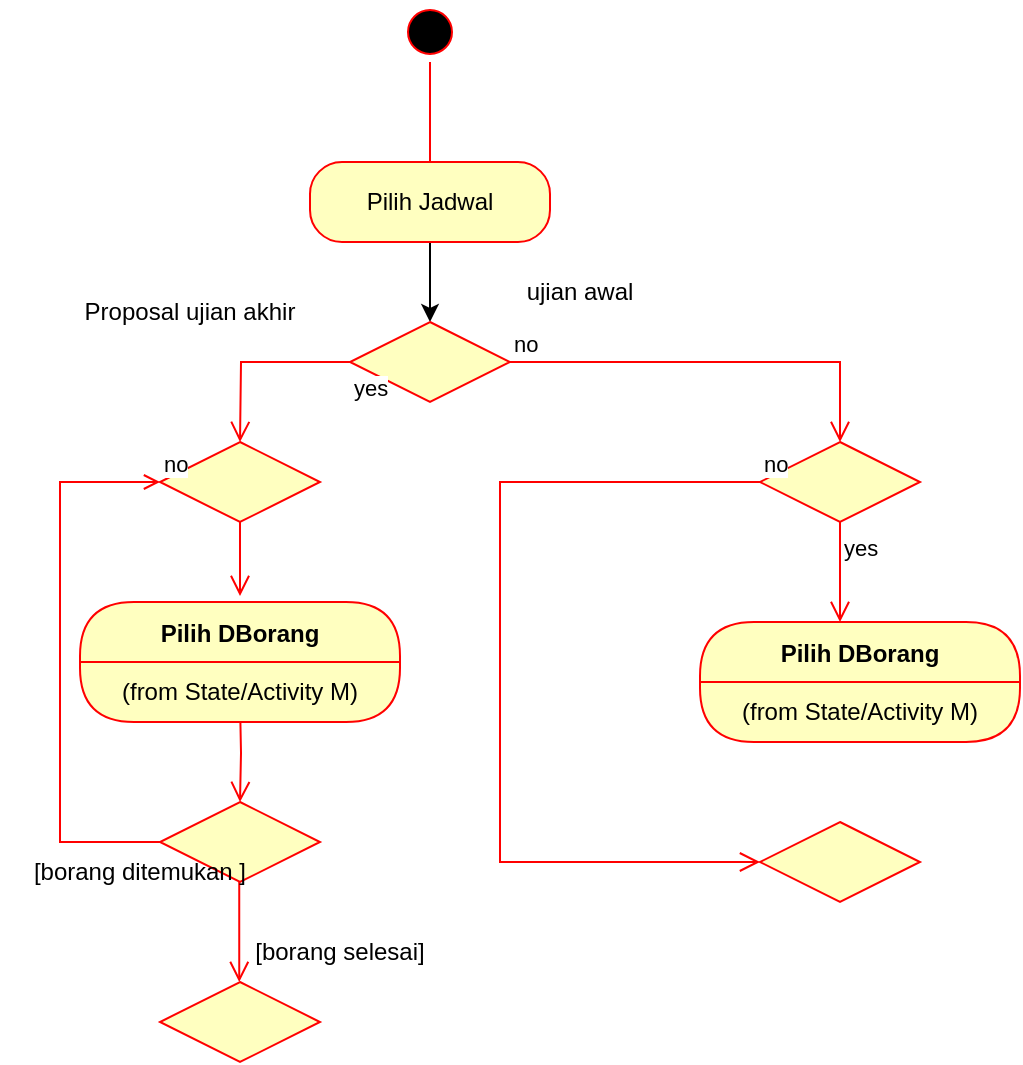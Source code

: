 <mxfile version="22.1.11" type="github">
  <diagram name="Page-1" id="aGl2QQmmw_1IE2wJKrWN">
    <mxGraphModel dx="671" dy="344" grid="1" gridSize="10" guides="1" tooltips="1" connect="1" arrows="1" fold="1" page="1" pageScale="1" pageWidth="850" pageHeight="1100" math="0" shadow="0">
      <root>
        <mxCell id="0" />
        <mxCell id="1" parent="0" />
        <mxCell id="lri0Nj2ABH4roZWUZSL3-2" value="" style="ellipse;html=1;shape=startState;fillColor=#000000;strokeColor=#ff0000;" vertex="1" parent="1">
          <mxGeometry x="410" y="190" width="30" height="30" as="geometry" />
        </mxCell>
        <mxCell id="lri0Nj2ABH4roZWUZSL3-3" value="" style="edgeStyle=orthogonalEdgeStyle;html=1;verticalAlign=bottom;endArrow=open;endSize=8;strokeColor=#ff0000;rounded=0;" edge="1" source="lri0Nj2ABH4roZWUZSL3-2" parent="1">
          <mxGeometry relative="1" as="geometry">
            <mxPoint x="425" y="280" as="targetPoint" />
          </mxGeometry>
        </mxCell>
        <mxCell id="lri0Nj2ABH4roZWUZSL3-9" value="" style="edgeStyle=orthogonalEdgeStyle;rounded=0;orthogonalLoop=1;jettySize=auto;html=1;" edge="1" parent="1" source="lri0Nj2ABH4roZWUZSL3-4" target="lri0Nj2ABH4roZWUZSL3-6">
          <mxGeometry relative="1" as="geometry" />
        </mxCell>
        <mxCell id="lri0Nj2ABH4roZWUZSL3-4" value="Pilih Jadwal" style="rounded=1;whiteSpace=wrap;html=1;arcSize=40;fontColor=#000000;fillColor=#ffffc0;strokeColor=#ff0000;" vertex="1" parent="1">
          <mxGeometry x="365" y="270" width="120" height="40" as="geometry" />
        </mxCell>
        <mxCell id="lri0Nj2ABH4roZWUZSL3-6" value="" style="rhombus;whiteSpace=wrap;html=1;fontColor=#000000;fillColor=#ffffc0;strokeColor=#ff0000;" vertex="1" parent="1">
          <mxGeometry x="385" y="350" width="80" height="40" as="geometry" />
        </mxCell>
        <mxCell id="lri0Nj2ABH4roZWUZSL3-7" value="no" style="edgeStyle=orthogonalEdgeStyle;html=1;align=left;verticalAlign=bottom;endArrow=open;endSize=8;strokeColor=#ff0000;rounded=0;entryX=0.5;entryY=0;entryDx=0;entryDy=0;" edge="1" source="lri0Nj2ABH4roZWUZSL3-6" parent="1" target="lri0Nj2ABH4roZWUZSL3-15">
          <mxGeometry x="-1" relative="1" as="geometry">
            <mxPoint x="570" y="360" as="targetPoint" />
          </mxGeometry>
        </mxCell>
        <mxCell id="lri0Nj2ABH4roZWUZSL3-8" value="yes" style="edgeStyle=orthogonalEdgeStyle;html=1;align=left;verticalAlign=top;endArrow=open;endSize=8;strokeColor=#ff0000;rounded=0;" edge="1" source="lri0Nj2ABH4roZWUZSL3-6" parent="1">
          <mxGeometry x="-1" relative="1" as="geometry">
            <mxPoint x="330" y="410" as="targetPoint" />
          </mxGeometry>
        </mxCell>
        <mxCell id="lri0Nj2ABH4roZWUZSL3-10" value="ujian awal" style="text;html=1;strokeColor=none;fillColor=none;align=center;verticalAlign=middle;whiteSpace=wrap;rounded=0;" vertex="1" parent="1">
          <mxGeometry x="470" y="320" width="60" height="30" as="geometry" />
        </mxCell>
        <mxCell id="lri0Nj2ABH4roZWUZSL3-11" value="Proposal ujian akhir" style="text;html=1;strokeColor=none;fillColor=none;align=center;verticalAlign=middle;whiteSpace=wrap;rounded=0;" vertex="1" parent="1">
          <mxGeometry x="250" y="330" width="110" height="30" as="geometry" />
        </mxCell>
        <mxCell id="lri0Nj2ABH4roZWUZSL3-12" value="" style="rhombus;whiteSpace=wrap;html=1;fontColor=#000000;fillColor=#ffffc0;strokeColor=#ff0000;" vertex="1" parent="1">
          <mxGeometry x="290" y="410" width="80" height="40" as="geometry" />
        </mxCell>
        <mxCell id="lri0Nj2ABH4roZWUZSL3-13" value="no" style="edgeStyle=orthogonalEdgeStyle;html=1;align=left;verticalAlign=bottom;endArrow=none;endSize=8;strokeColor=#ff0000;rounded=0;entryX=0;entryY=0.5;entryDx=0;entryDy=0;startArrow=open;startFill=0;endFill=0;" edge="1" source="lri0Nj2ABH4roZWUZSL3-12" parent="1" target="lri0Nj2ABH4roZWUZSL3-23">
          <mxGeometry x="-1" relative="1" as="geometry">
            <mxPoint x="210" y="450" as="targetPoint" />
            <Array as="points">
              <mxPoint x="240" y="430" />
              <mxPoint x="240" y="610" />
            </Array>
          </mxGeometry>
        </mxCell>
        <mxCell id="lri0Nj2ABH4roZWUZSL3-14" value="" style="edgeStyle=orthogonalEdgeStyle;html=1;align=left;verticalAlign=top;endArrow=open;endSize=8;strokeColor=#ff0000;rounded=0;" edge="1" source="lri0Nj2ABH4roZWUZSL3-12" parent="1">
          <mxGeometry x="-1" relative="1" as="geometry">
            <mxPoint x="330" y="487" as="targetPoint" />
            <Array as="points">
              <mxPoint x="330" y="487" />
            </Array>
          </mxGeometry>
        </mxCell>
        <mxCell id="lri0Nj2ABH4roZWUZSL3-15" value="" style="rhombus;whiteSpace=wrap;html=1;fontColor=#000000;fillColor=#ffffc0;strokeColor=#ff0000;" vertex="1" parent="1">
          <mxGeometry x="590" y="410" width="80" height="40" as="geometry" />
        </mxCell>
        <mxCell id="lri0Nj2ABH4roZWUZSL3-16" value="no" style="edgeStyle=orthogonalEdgeStyle;html=1;align=left;verticalAlign=bottom;endArrow=open;endSize=8;strokeColor=#ff0000;rounded=0;entryX=0;entryY=0.5;entryDx=0;entryDy=0;" edge="1" parent="1" source="lri0Nj2ABH4roZWUZSL3-15" target="lri0Nj2ABH4roZWUZSL3-36">
          <mxGeometry x="-1" relative="1" as="geometry">
            <mxPoint x="500" y="630" as="targetPoint" />
            <Array as="points">
              <mxPoint x="460" y="430" />
              <mxPoint x="460" y="620" />
            </Array>
          </mxGeometry>
        </mxCell>
        <mxCell id="lri0Nj2ABH4roZWUZSL3-17" value="yes" style="edgeStyle=orthogonalEdgeStyle;html=1;align=left;verticalAlign=top;endArrow=open;endSize=8;strokeColor=#ff0000;rounded=0;" edge="1" parent="1" source="lri0Nj2ABH4roZWUZSL3-15">
          <mxGeometry x="-1" relative="1" as="geometry">
            <mxPoint x="630" y="500" as="targetPoint" />
          </mxGeometry>
        </mxCell>
        <mxCell id="lri0Nj2ABH4roZWUZSL3-19" value="" style="edgeStyle=orthogonalEdgeStyle;html=1;verticalAlign=bottom;endArrow=open;endSize=8;strokeColor=#ff0000;rounded=0;entryX=0.5;entryY=0;entryDx=0;entryDy=0;" edge="1" parent="1" target="lri0Nj2ABH4roZWUZSL3-23">
          <mxGeometry relative="1" as="geometry">
            <mxPoint x="330" y="600" as="targetPoint" />
            <mxPoint x="330.0" y="540" as="sourcePoint" />
          </mxGeometry>
        </mxCell>
        <mxCell id="lri0Nj2ABH4roZWUZSL3-23" value="" style="rhombus;whiteSpace=wrap;html=1;fontColor=#000000;fillColor=#ffffc0;strokeColor=#ff0000;" vertex="1" parent="1">
          <mxGeometry x="290" y="590" width="80" height="40" as="geometry" />
        </mxCell>
        <mxCell id="lri0Nj2ABH4roZWUZSL3-24" value="Pilih DBorang" style="swimlane;fontStyle=1;align=center;verticalAlign=middle;childLayout=stackLayout;horizontal=1;startSize=30;horizontalStack=0;resizeParent=0;resizeLast=1;container=0;fontColor=#000000;collapsible=0;rounded=1;arcSize=30;strokeColor=#ff0000;fillColor=#ffffc0;swimlaneFillColor=#ffffc0;dropTarget=0;" vertex="1" parent="1">
          <mxGeometry x="250" y="490" width="160" height="60" as="geometry" />
        </mxCell>
        <mxCell id="lri0Nj2ABH4roZWUZSL3-25" value="(from State/Activity M)" style="text;html=1;strokeColor=none;fillColor=none;align=center;verticalAlign=middle;spacingLeft=4;spacingRight=4;whiteSpace=wrap;overflow=hidden;rotatable=0;fontColor=#000000;" vertex="1" parent="lri0Nj2ABH4roZWUZSL3-24">
          <mxGeometry y="30" width="160" height="30" as="geometry" />
        </mxCell>
        <mxCell id="lri0Nj2ABH4roZWUZSL3-29" value="" style="edgeStyle=orthogonalEdgeStyle;html=1;verticalAlign=bottom;endArrow=open;endSize=8;strokeColor=#ff0000;rounded=0;entryX=0.5;entryY=0;entryDx=0;entryDy=0;" edge="1" parent="1">
          <mxGeometry relative="1" as="geometry">
            <mxPoint x="329.62" y="680" as="targetPoint" />
            <mxPoint x="329.62" y="630" as="sourcePoint" />
          </mxGeometry>
        </mxCell>
        <mxCell id="lri0Nj2ABH4roZWUZSL3-30" value="" style="rhombus;whiteSpace=wrap;html=1;fontColor=#000000;fillColor=#ffffc0;strokeColor=#ff0000;" vertex="1" parent="1">
          <mxGeometry x="290" y="680" width="80" height="40" as="geometry" />
        </mxCell>
        <mxCell id="lri0Nj2ABH4roZWUZSL3-32" value="[borang ditemukan ]" style="text;html=1;strokeColor=none;fillColor=none;align=center;verticalAlign=middle;whiteSpace=wrap;rounded=0;" vertex="1" parent="1">
          <mxGeometry x="210" y="610" width="140" height="30" as="geometry" />
        </mxCell>
        <mxCell id="lri0Nj2ABH4roZWUZSL3-33" value="[borang selesai]" style="text;html=1;strokeColor=none;fillColor=none;align=center;verticalAlign=middle;whiteSpace=wrap;rounded=0;" vertex="1" parent="1">
          <mxGeometry x="310" y="650" width="140" height="30" as="geometry" />
        </mxCell>
        <mxCell id="lri0Nj2ABH4roZWUZSL3-34" value="Pilih DBorang" style="swimlane;fontStyle=1;align=center;verticalAlign=middle;childLayout=stackLayout;horizontal=1;startSize=30;horizontalStack=0;resizeParent=0;resizeLast=1;container=0;fontColor=#000000;collapsible=0;rounded=1;arcSize=30;strokeColor=#ff0000;fillColor=#ffffc0;swimlaneFillColor=#ffffc0;dropTarget=0;" vertex="1" parent="1">
          <mxGeometry x="560" y="500" width="160" height="60" as="geometry" />
        </mxCell>
        <mxCell id="lri0Nj2ABH4roZWUZSL3-35" value="(from State/Activity M)" style="text;html=1;strokeColor=none;fillColor=none;align=center;verticalAlign=middle;spacingLeft=4;spacingRight=4;whiteSpace=wrap;overflow=hidden;rotatable=0;fontColor=#000000;" vertex="1" parent="lri0Nj2ABH4roZWUZSL3-34">
          <mxGeometry y="30" width="160" height="30" as="geometry" />
        </mxCell>
        <mxCell id="lri0Nj2ABH4roZWUZSL3-36" value="" style="rhombus;whiteSpace=wrap;html=1;fontColor=#000000;fillColor=#ffffc0;strokeColor=#ff0000;" vertex="1" parent="1">
          <mxGeometry x="590" y="600" width="80" height="40" as="geometry" />
        </mxCell>
      </root>
    </mxGraphModel>
  </diagram>
</mxfile>
